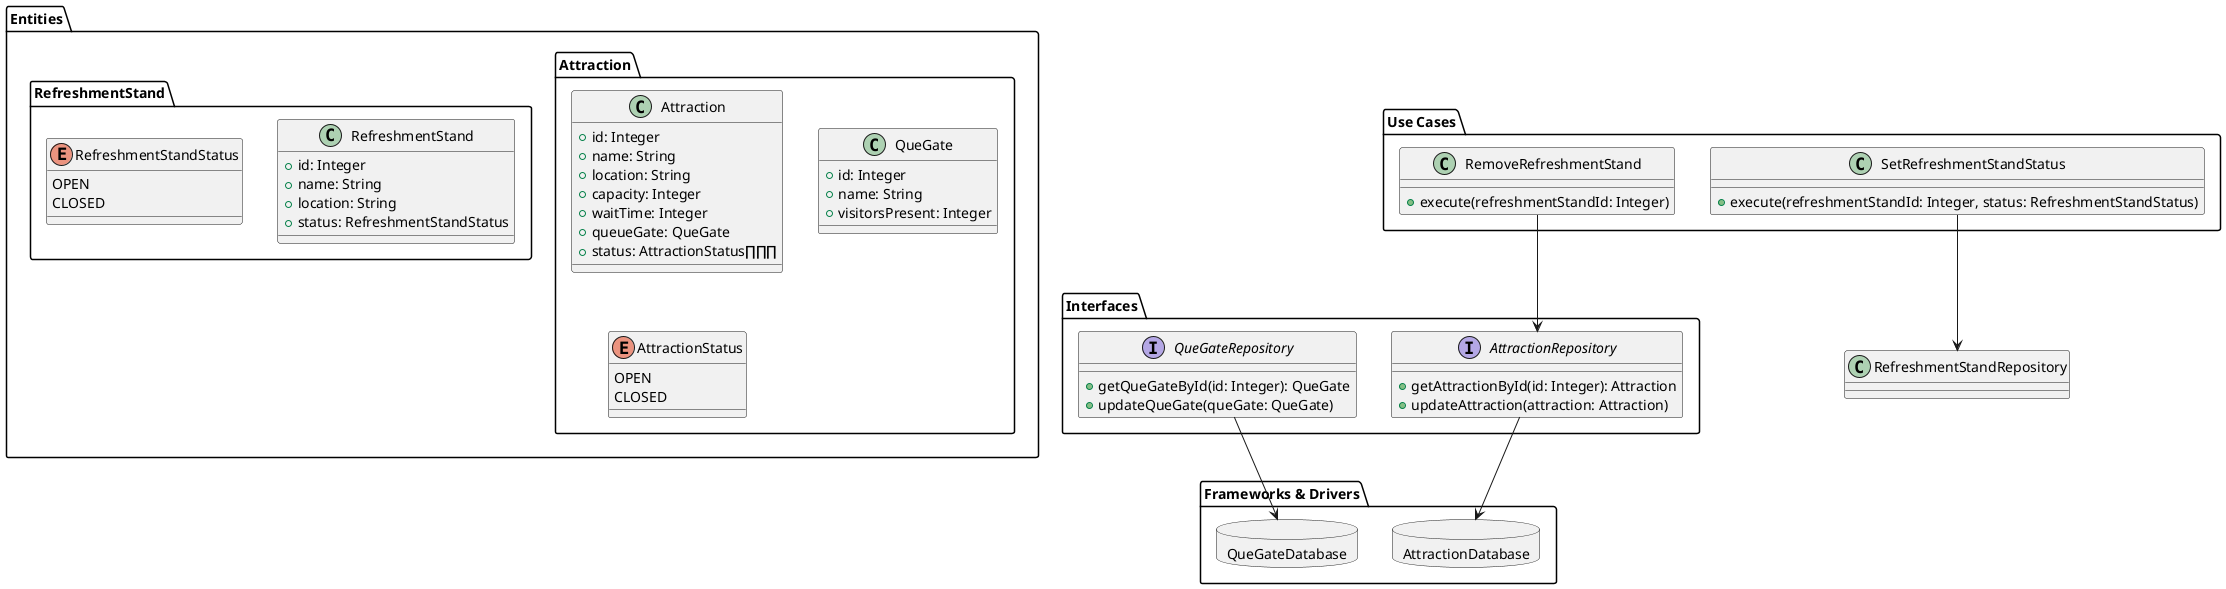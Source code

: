 @startuml CleanArchitecture

!define core <<B,COLOR[#FF5733],Darker>>

package "Entities" <<core>> {



  package "Attraction"{
    class Attraction {
        +id: Integer
        +name: String
        +location: String
        +capacity: Integer
        +waitTime: Integer
        +queueGate: QueGate
        +status: AttractionStatus∏∏∏
    }
    class QueGate {
                +id: Integer
                +name: String
                +visitorsPresent: Integer
                }
                  enum AttractionStatus{
                          OPEN
                          CLOSED
                      }
    }






    package "RefreshmentStand"{
      class RefreshmentStand {
            +id: Integer
            +name: String
            +location: String
            +status: RefreshmentStandStatus
        }
        enum RefreshmentStandStatus{
            OPEN
            CLOSED
        }
    }

}

package "Use Cases" <<core>> {
  class RemoveRefreshmentStand {
    +execute(refreshmentStandId: Integer)
  }

  class SetRefreshmentStandStatus {
    +execute(refreshmentStandId: Integer, status: RefreshmentStandStatus)
  }
}

package "Interfaces" <<core>> {
  interface AttractionRepository {
    +getAttractionById(id: Integer): Attraction
    +updateAttraction(attraction: Attraction)
  }

  interface QueGateRepository {
    +getQueGateById(id: Integer): QueGate
    +updateQueGate(queGate: QueGate)
  }
}

package "Frameworks & Drivers" <<core>> {
  database AttractionDatabase {
'    // Attraction database properties
  }

  database QueGateDatabase {
'    // QueGate database properties
  }
}

RemoveRefreshmentStand --> AttractionRepository
SetRefreshmentStandStatus --> RefreshmentStandRepository
AttractionRepository --> AttractionDatabase
QueGateRepository --> QueGateDatabase

@enduml
